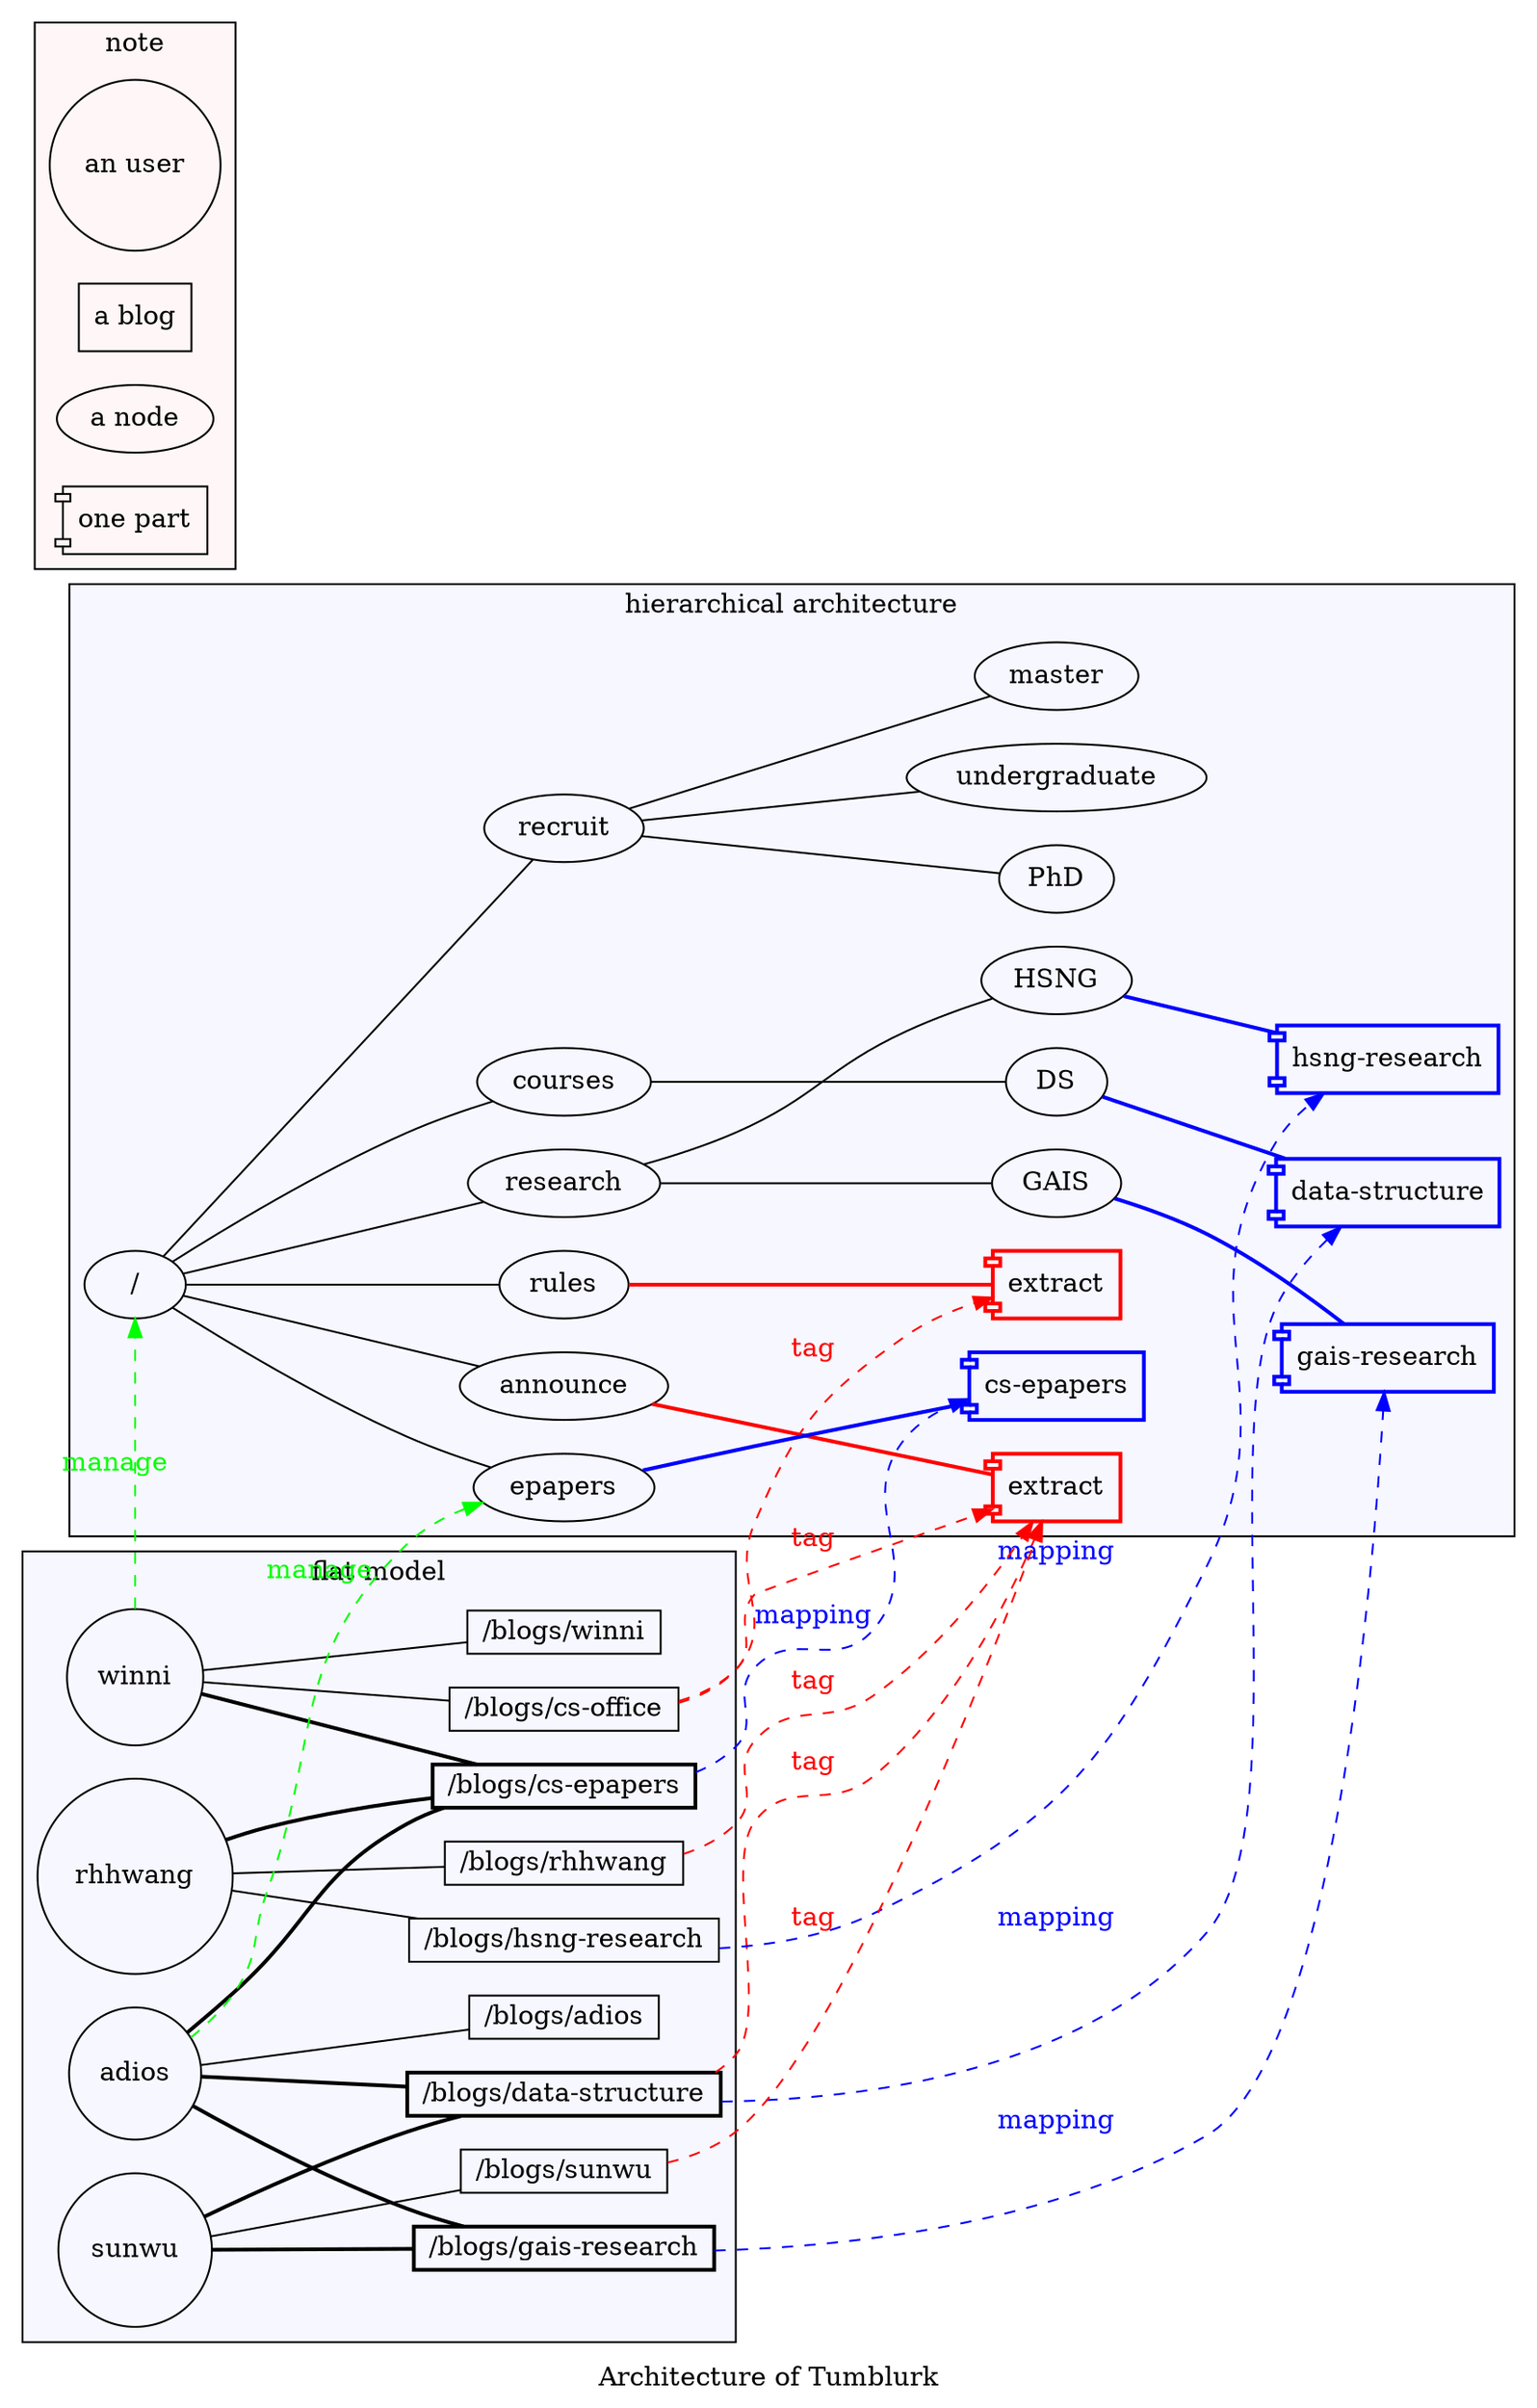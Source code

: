 graph G {
	label="Architecture of Tumblurk";
	rankdir="LR";
	subgraph cluster1 { 
		bgcolor = "#f7f7ff";
		label = "flat model";
		node [shape="circle"];
		na [label="winni"];
		nb [label="sunwu"];
		nc [label="rhhwang"];
		nd [label="adios"];
		
		node [shape="rectangle", height=".1"];
		n1 [label="/blogs/data-structure", style="bold"];
		n2 [label="/blogs/gais-research", style="bold"];
		n3 [label="/blogs/hsng-research"];
		n4 [label="/blogs/sunwu"];
		n5 [label="/blogs/rhhwang"];
		n6 [label="/blogs/winni"];
		n7 [label="/blogs/adios"];
		n8 [label="/blogs/cs-epapers", style="bold"];
		n9 [label="/blogs/cs-office"];

		na -- n6;
		na -- n8[style="bold"];
		na -- n9;
		nb -- n1[style="bold"];
		nb -- n2[style="bold"];
		nb -- n4;
		nc -- n3;
		nc -- n5;
		nc -- n8[style="bold"];
		nd -- n7;
		nd -- n1[style="bold"];
		nd -- n2[style="bold"];
		nd -- n8[style="bold"];
	};

	
	subgraph cluster0 {
		label = "note"
		bgcolor = "#fff7f7";
		a[shape="circle", label="an user"];
		b[shape="rectangle", label="a blog"];
		c[shape="ellipse", label="a node"];
		d[shape="component", label="one part"];
	}

	subgraph cluster2 {
		bgcolor = "#f7f7ff";
		label = "hierarchical architecture";
		o01 [label = "/"];
		o02 [label = "announce"];
		o03 [label = "courses"];
		o04 [label = "rules"];
		o05 [label = "epapers"];
		o06 [label = "research"];
		o07 [label = "recruit"];
		
		o01 -- o02; o01 -- o03; o01 -- o04; o01 -- o05;
		o01 -- o06; o01 -- o07;
		
		o003 [label="undergraduate"]
		o004 [label="master"];
		o005 [label="PhD"];
		o006 [label="DS"];
		o007 [label="GAIS"];
		o008 [label="HSNG"];
	
		o03 -- o006; o06 -- o007; o06 -- o008;
		o07 -- o003; o07 -- o004; o07 -- o005;
		
		node [shape="component", style="bold", color="blue"];
		edge [color="blue", style="bold"];
		
		b1 [label="cs-epapers"];
		b2 [label="data-structure"];
		b3 [label="gais-research"];
		b4 [label="hsng-research"];
		b5 [label="extract", color="red"];
		b6 [label="extract", color="red"];
		
		o05 -- b1; o006 -- b2; o007 -- b3; o008 -- b4; o02 -- b5 [color="red"];
		o04 -- b6 [color="red"];
	}

	edge [color="blue", style="dashed", dir="forward", label="mapping", fontcolor="blue"]
	
	n8 -- b1;
	n1 -- b2;
	n2 -- b3;
	n3 -- b4;
	
	edge [color="green", style="dashed", dir="forward", label="manage", fontcolor="green"]
	
	na -- o01;
	nd -- o05;

	edge [color="red", style="dashed", dir="forward", label="tag", fontcolor="red"]
	
	n4 -- b5;
	n5 -- b5;
	n9 -- b5;
	n1 -- b5;
	n9 -- b6;
}
